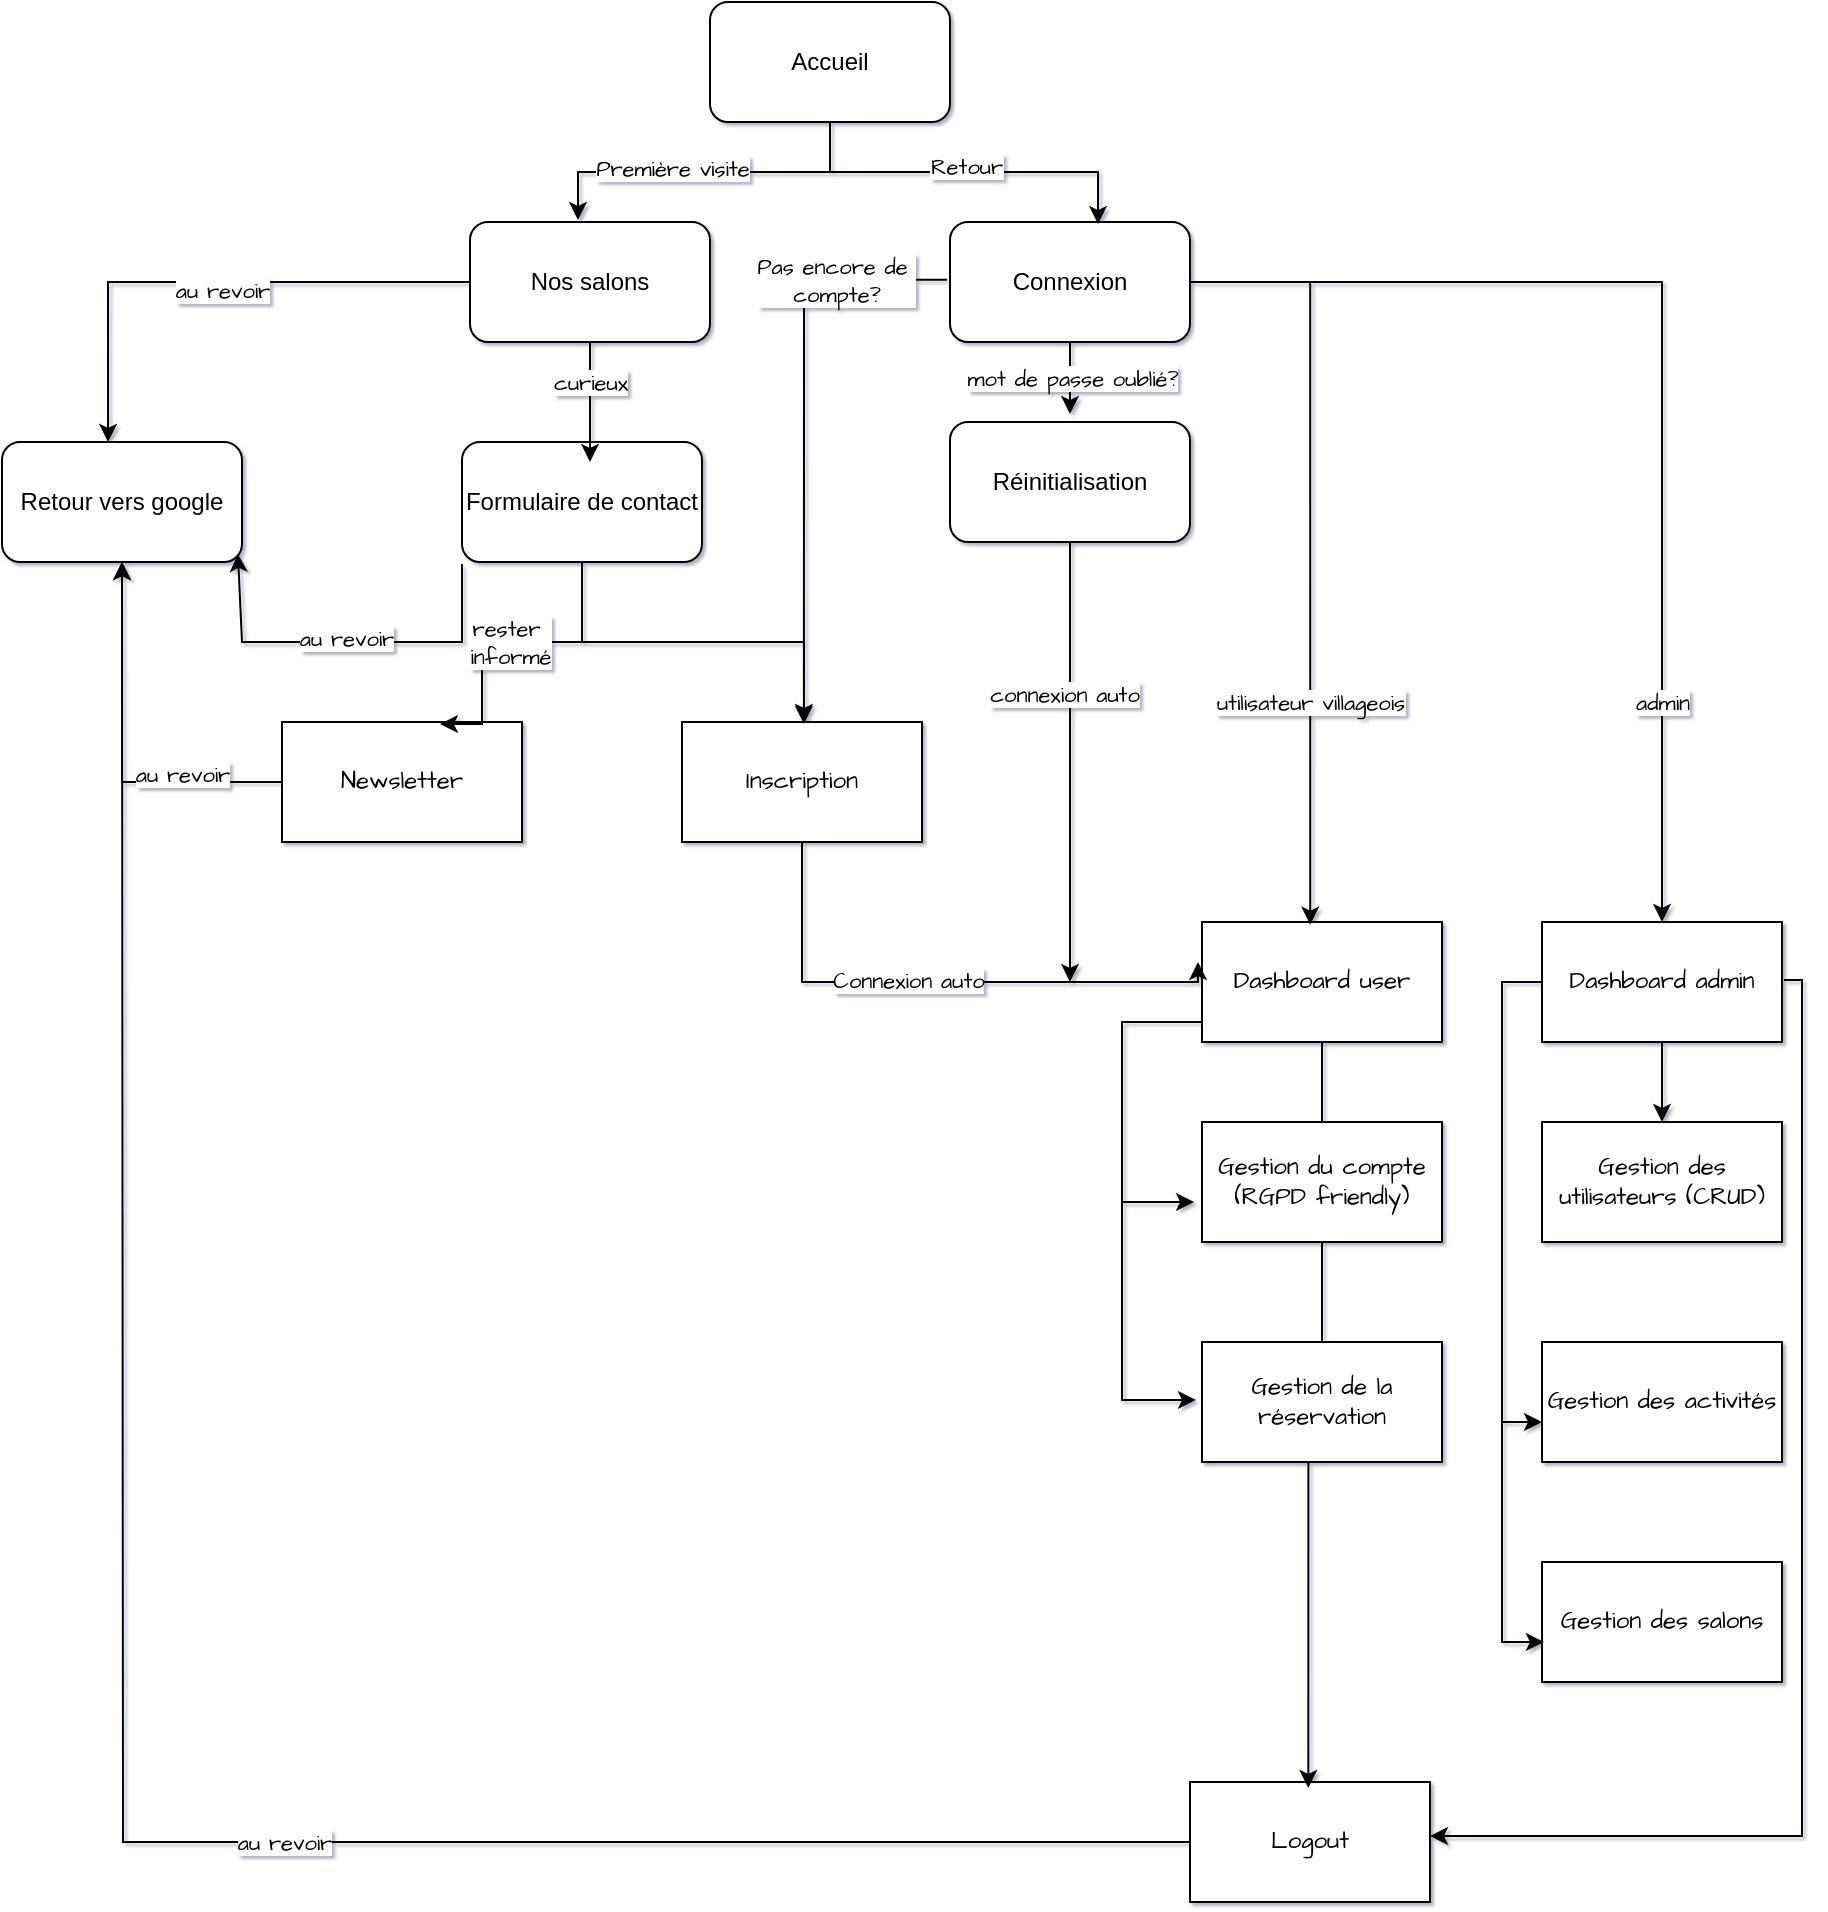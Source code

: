 <mxfile version="24.7.16">
  <diagram name="Page-1" id="25-WULsB1XZn0KNz56Bq">
    <mxGraphModel dx="1434" dy="746" grid="1" gridSize="10" guides="1" tooltips="1" connect="0" arrows="1" fold="1" page="1" pageScale="1" pageWidth="827" pageHeight="1169" background="none" math="0" shadow="1">
      <root>
        <mxCell id="0" />
        <mxCell id="1" parent="0" />
        <mxCell id="tsAvfz1E_8aqhcJ4AHxw-1" value="Accueil" style="rounded=1;whiteSpace=wrap;html=1;" vertex="1" parent="1">
          <mxGeometry x="354" y="40" width="120" height="60" as="geometry" />
        </mxCell>
        <mxCell id="tsAvfz1E_8aqhcJ4AHxw-3" value="Nos salons" style="rounded=1;whiteSpace=wrap;html=1;" vertex="1" parent="1">
          <mxGeometry x="234" y="150" width="120" height="60" as="geometry" />
        </mxCell>
        <mxCell id="tsAvfz1E_8aqhcJ4AHxw-4" value="Connexion" style="rounded=1;whiteSpace=wrap;html=1;" vertex="1" parent="1">
          <mxGeometry x="474" y="150" width="120" height="60" as="geometry" />
        </mxCell>
        <mxCell id="tsAvfz1E_8aqhcJ4AHxw-9" value="Retour vers google" style="rounded=1;whiteSpace=wrap;html=1;" vertex="1" parent="1">
          <mxGeometry y="260" width="120" height="60" as="geometry" />
        </mxCell>
        <mxCell id="tsAvfz1E_8aqhcJ4AHxw-10" value="Formulaire de contact" style="rounded=1;whiteSpace=wrap;html=1;" vertex="1" parent="1">
          <mxGeometry x="230" y="260" width="120" height="60" as="geometry" />
        </mxCell>
        <mxCell id="tsAvfz1E_8aqhcJ4AHxw-44" style="edgeStyle=orthogonalEdgeStyle;rounded=0;hachureGap=4;orthogonalLoop=1;jettySize=auto;html=1;fontFamily=Architects Daughter;fontSource=https%3A%2F%2Ffonts.googleapis.com%2Fcss%3Ffamily%3DArchitects%2BDaughter;" edge="1" parent="1" source="tsAvfz1E_8aqhcJ4AHxw-18">
          <mxGeometry relative="1" as="geometry">
            <mxPoint x="534.0" y="530" as="targetPoint" />
          </mxGeometry>
        </mxCell>
        <mxCell id="tsAvfz1E_8aqhcJ4AHxw-85" value="connexion auto" style="edgeLabel;html=1;align=center;verticalAlign=middle;resizable=0;points=[];hachureGap=4;fontFamily=Architects Daughter;fontSource=https%3A%2F%2Ffonts.googleapis.com%2Fcss%3Ffamily%3DArchitects%2BDaughter;" vertex="1" connectable="0" parent="tsAvfz1E_8aqhcJ4AHxw-44">
          <mxGeometry x="-0.311" y="-3" relative="1" as="geometry">
            <mxPoint as="offset" />
          </mxGeometry>
        </mxCell>
        <mxCell id="tsAvfz1E_8aqhcJ4AHxw-18" value="Réinitialisation" style="rounded=1;whiteSpace=wrap;html=1;" vertex="1" parent="1">
          <mxGeometry x="474" y="250" width="120" height="60" as="geometry" />
        </mxCell>
        <mxCell id="tsAvfz1E_8aqhcJ4AHxw-23" value="" style="endArrow=classic;html=1;rounded=0;hachureGap=4;fontFamily=Architects Daughter;fontSource=https%3A%2F%2Ffonts.googleapis.com%2Fcss%3Ffamily%3DArchitects%2BDaughter;entryX=0.983;entryY=0.933;entryDx=0;entryDy=0;entryPerimeter=0;" edge="1" parent="1" target="tsAvfz1E_8aqhcJ4AHxw-9">
          <mxGeometry width="50" height="50" relative="1" as="geometry">
            <mxPoint x="230" y="321" as="sourcePoint" />
            <mxPoint x="440" y="260" as="targetPoint" />
            <Array as="points">
              <mxPoint x="230" y="360" />
              <mxPoint x="120" y="360" />
            </Array>
          </mxGeometry>
        </mxCell>
        <mxCell id="tsAvfz1E_8aqhcJ4AHxw-66" value="au revoir" style="edgeLabel;html=1;align=center;verticalAlign=middle;resizable=0;points=[];hachureGap=4;fontFamily=Architects Daughter;fontSource=https%3A%2F%2Ffonts.googleapis.com%2Fcss%3Ffamily%3DArchitects%2BDaughter;" vertex="1" connectable="0" parent="tsAvfz1E_8aqhcJ4AHxw-23">
          <mxGeometry x="0.005" y="-2" relative="1" as="geometry">
            <mxPoint as="offset" />
          </mxGeometry>
        </mxCell>
        <mxCell id="tsAvfz1E_8aqhcJ4AHxw-29" style="edgeStyle=orthogonalEdgeStyle;rounded=0;hachureGap=4;orthogonalLoop=1;jettySize=auto;html=1;fontFamily=Architects Daughter;fontSource=https%3A%2F%2Ffonts.googleapis.com%2Fcss%3Ffamily%3DArchitects%2BDaughter;" edge="1" parent="1" source="tsAvfz1E_8aqhcJ4AHxw-27" target="tsAvfz1E_8aqhcJ4AHxw-9">
          <mxGeometry relative="1" as="geometry" />
        </mxCell>
        <mxCell id="tsAvfz1E_8aqhcJ4AHxw-72" value="au revoir" style="edgeLabel;html=1;align=center;verticalAlign=middle;resizable=0;points=[];hachureGap=4;fontFamily=Architects Daughter;fontSource=https%3A%2F%2Ffonts.googleapis.com%2Fcss%3Ffamily%3DArchitects%2BDaughter;" vertex="1" connectable="0" parent="tsAvfz1E_8aqhcJ4AHxw-29">
          <mxGeometry x="-0.474" y="-4" relative="1" as="geometry">
            <mxPoint as="offset" />
          </mxGeometry>
        </mxCell>
        <mxCell id="tsAvfz1E_8aqhcJ4AHxw-27" value="Newsletter" style="rounded=0;whiteSpace=wrap;html=1;hachureGap=4;fontFamily=Architects Daughter;fontSource=https%3A%2F%2Ffonts.googleapis.com%2Fcss%3Ffamily%3DArchitects%2BDaughter;" vertex="1" parent="1">
          <mxGeometry x="140" y="400" width="120" height="60" as="geometry" />
        </mxCell>
        <mxCell id="tsAvfz1E_8aqhcJ4AHxw-28" value="Inscription" style="rounded=0;whiteSpace=wrap;html=1;hachureGap=4;fontFamily=Architects Daughter;fontSource=https%3A%2F%2Ffonts.googleapis.com%2Fcss%3Ffamily%3DArchitects%2BDaughter;" vertex="1" parent="1">
          <mxGeometry x="340" y="400" width="120" height="60" as="geometry" />
        </mxCell>
        <mxCell id="tsAvfz1E_8aqhcJ4AHxw-33" style="edgeStyle=orthogonalEdgeStyle;rounded=0;hachureGap=4;orthogonalLoop=1;jettySize=auto;html=1;entryX=0.508;entryY=0;entryDx=0;entryDy=0;entryPerimeter=0;fontFamily=Architects Daughter;fontSource=https%3A%2F%2Ffonts.googleapis.com%2Fcss%3Ffamily%3DArchitects%2BDaughter;exitX=-0.012;exitY=0.481;exitDx=0;exitDy=0;exitPerimeter=0;" edge="1" parent="1" source="tsAvfz1E_8aqhcJ4AHxw-4" target="tsAvfz1E_8aqhcJ4AHxw-28">
          <mxGeometry relative="1" as="geometry">
            <mxPoint x="470" y="290.0" as="sourcePoint" />
          </mxGeometry>
        </mxCell>
        <mxCell id="tsAvfz1E_8aqhcJ4AHxw-61" value="Pas encore de&amp;nbsp;&lt;div&gt;compte?&lt;/div&gt;" style="edgeLabel;html=1;align=center;verticalAlign=middle;resizable=0;points=[];hachureGap=4;fontFamily=Architects Daughter;fontSource=https%3A%2F%2Ffonts.googleapis.com%2Fcss%3Ffamily%3DArchitects%2BDaughter;" vertex="1" connectable="0" parent="tsAvfz1E_8aqhcJ4AHxw-33">
          <mxGeometry x="-0.62" relative="1" as="geometry">
            <mxPoint as="offset" />
          </mxGeometry>
        </mxCell>
        <mxCell id="tsAvfz1E_8aqhcJ4AHxw-36" value="Dashboard user" style="rounded=0;whiteSpace=wrap;html=1;hachureGap=4;fontFamily=Architects Daughter;fontSource=https%3A%2F%2Ffonts.googleapis.com%2Fcss%3Ffamily%3DArchitects%2BDaughter;" vertex="1" parent="1">
          <mxGeometry x="600" y="500" width="120" height="60" as="geometry" />
        </mxCell>
        <mxCell id="tsAvfz1E_8aqhcJ4AHxw-37" style="edgeStyle=orthogonalEdgeStyle;rounded=0;hachureGap=4;orthogonalLoop=1;jettySize=auto;html=1;fontFamily=Architects Daughter;fontSource=https%3A%2F%2Ffonts.googleapis.com%2Fcss%3Ffamily%3DArchitects%2BDaughter;" edge="1" parent="1" source="tsAvfz1E_8aqhcJ4AHxw-4">
          <mxGeometry relative="1" as="geometry">
            <mxPoint x="534" y="246" as="targetPoint" />
          </mxGeometry>
        </mxCell>
        <mxCell id="tsAvfz1E_8aqhcJ4AHxw-84" value="mot de passe oublié?" style="edgeLabel;html=1;align=center;verticalAlign=middle;resizable=0;points=[];hachureGap=4;fontFamily=Architects Daughter;fontSource=https%3A%2F%2Ffonts.googleapis.com%2Fcss%3Ffamily%3DArchitects%2BDaughter;" vertex="1" connectable="0" parent="tsAvfz1E_8aqhcJ4AHxw-37">
          <mxGeometry x="-0.123" y="1" relative="1" as="geometry">
            <mxPoint y="2" as="offset" />
          </mxGeometry>
        </mxCell>
        <mxCell id="tsAvfz1E_8aqhcJ4AHxw-38" style="edgeStyle=orthogonalEdgeStyle;rounded=0;hachureGap=4;orthogonalLoop=1;jettySize=auto;html=1;entryX=0.451;entryY=0.022;entryDx=0;entryDy=0;entryPerimeter=0;fontFamily=Architects Daughter;fontSource=https%3A%2F%2Ffonts.googleapis.com%2Fcss%3Ffamily%3DArchitects%2BDaughter;" edge="1" parent="1" source="tsAvfz1E_8aqhcJ4AHxw-4" target="tsAvfz1E_8aqhcJ4AHxw-36">
          <mxGeometry relative="1" as="geometry" />
        </mxCell>
        <mxCell id="tsAvfz1E_8aqhcJ4AHxw-82" value="utilisateur villageois" style="edgeLabel;html=1;align=center;verticalAlign=middle;resizable=0;points=[];hachureGap=4;fontFamily=Architects Daughter;fontSource=https%3A%2F%2Ffonts.googleapis.com%2Fcss%3Ffamily%3DArchitects%2BDaughter;" vertex="1" connectable="0" parent="tsAvfz1E_8aqhcJ4AHxw-38">
          <mxGeometry x="-0.019" y="-4" relative="1" as="geometry">
            <mxPoint x="4" y="83" as="offset" />
          </mxGeometry>
        </mxCell>
        <mxCell id="tsAvfz1E_8aqhcJ4AHxw-77" style="edgeStyle=orthogonalEdgeStyle;rounded=0;hachureGap=4;orthogonalLoop=1;jettySize=auto;html=1;fontFamily=Architects Daughter;fontSource=https%3A%2F%2Ffonts.googleapis.com%2Fcss%3Ffamily%3DArchitects%2BDaughter;" edge="1" parent="1" source="tsAvfz1E_8aqhcJ4AHxw-40" target="tsAvfz1E_8aqhcJ4AHxw-74">
          <mxGeometry relative="1" as="geometry" />
        </mxCell>
        <mxCell id="tsAvfz1E_8aqhcJ4AHxw-40" value="Dashboard admin" style="rounded=0;whiteSpace=wrap;html=1;hachureGap=4;fontFamily=Architects Daughter;fontSource=https%3A%2F%2Ffonts.googleapis.com%2Fcss%3Ffamily%3DArchitects%2BDaughter;" vertex="1" parent="1">
          <mxGeometry x="770" y="500" width="120" height="60" as="geometry" />
        </mxCell>
        <mxCell id="tsAvfz1E_8aqhcJ4AHxw-41" style="edgeStyle=orthogonalEdgeStyle;rounded=0;hachureGap=4;orthogonalLoop=1;jettySize=auto;html=1;entryX=0.5;entryY=0;entryDx=0;entryDy=0;entryPerimeter=0;fontFamily=Architects Daughter;fontSource=https%3A%2F%2Ffonts.googleapis.com%2Fcss%3Ffamily%3DArchitects%2BDaughter;" edge="1" parent="1" source="tsAvfz1E_8aqhcJ4AHxw-4" target="tsAvfz1E_8aqhcJ4AHxw-40">
          <mxGeometry relative="1" as="geometry" />
        </mxCell>
        <mxCell id="tsAvfz1E_8aqhcJ4AHxw-83" value="admin" style="edgeLabel;html=1;align=center;verticalAlign=middle;resizable=0;points=[];hachureGap=4;fontFamily=Architects Daughter;fontSource=https%3A%2F%2Ffonts.googleapis.com%2Fcss%3Ffamily%3DArchitects%2BDaughter;" vertex="1" connectable="0" parent="tsAvfz1E_8aqhcJ4AHxw-41">
          <mxGeometry x="0.385" y="2" relative="1" as="geometry">
            <mxPoint x="-2" y="61" as="offset" />
          </mxGeometry>
        </mxCell>
        <mxCell id="tsAvfz1E_8aqhcJ4AHxw-49" style="edgeStyle=orthogonalEdgeStyle;rounded=0;hachureGap=4;orthogonalLoop=1;jettySize=auto;html=1;fontFamily=Architects Daughter;fontSource=https%3A%2F%2Ffonts.googleapis.com%2Fcss%3Ffamily%3DArchitects%2BDaughter;" edge="1" parent="1" source="tsAvfz1E_8aqhcJ4AHxw-45">
          <mxGeometry relative="1" as="geometry">
            <mxPoint x="60" y="320.0" as="targetPoint" />
          </mxGeometry>
        </mxCell>
        <mxCell id="tsAvfz1E_8aqhcJ4AHxw-73" value="au revoir" style="edgeLabel;html=1;align=center;verticalAlign=middle;resizable=0;points=[];hachureGap=4;fontFamily=Architects Daughter;fontSource=https%3A%2F%2Ffonts.googleapis.com%2Fcss%3Ffamily%3DArchitects%2BDaughter;" vertex="1" connectable="0" parent="tsAvfz1E_8aqhcJ4AHxw-49">
          <mxGeometry x="-0.227" relative="1" as="geometry">
            <mxPoint as="offset" />
          </mxGeometry>
        </mxCell>
        <mxCell id="tsAvfz1E_8aqhcJ4AHxw-45" value="Logout" style="rounded=0;whiteSpace=wrap;html=1;hachureGap=4;fontFamily=Architects Daughter;fontSource=https%3A%2F%2Ffonts.googleapis.com%2Fcss%3Ffamily%3DArchitects%2BDaughter;" vertex="1" parent="1">
          <mxGeometry x="594" y="930" width="120" height="60" as="geometry" />
        </mxCell>
        <mxCell id="tsAvfz1E_8aqhcJ4AHxw-46" style="edgeStyle=orthogonalEdgeStyle;rounded=0;hachureGap=4;orthogonalLoop=1;jettySize=auto;html=1;entryX=0.493;entryY=0.05;entryDx=0;entryDy=0;entryPerimeter=0;fontFamily=Architects Daughter;fontSource=https%3A%2F%2Ffonts.googleapis.com%2Fcss%3Ffamily%3DArchitects%2BDaughter;" edge="1" parent="1" source="tsAvfz1E_8aqhcJ4AHxw-36" target="tsAvfz1E_8aqhcJ4AHxw-45">
          <mxGeometry relative="1" as="geometry">
            <Array as="points">
              <mxPoint x="660" y="750" />
              <mxPoint x="653" y="750" />
            </Array>
          </mxGeometry>
        </mxCell>
        <mxCell id="tsAvfz1E_8aqhcJ4AHxw-50" value="Gestion du compte (RGPD friendly)" style="rounded=0;whiteSpace=wrap;html=1;hachureGap=4;fontFamily=Architects Daughter;fontSource=https%3A%2F%2Ffonts.googleapis.com%2Fcss%3Ffamily%3DArchitects%2BDaughter;" vertex="1" parent="1">
          <mxGeometry x="600" y="600" width="120" height="60" as="geometry" />
        </mxCell>
        <mxCell id="tsAvfz1E_8aqhcJ4AHxw-51" value="Gestion de la réservation" style="rounded=0;whiteSpace=wrap;html=1;hachureGap=4;fontFamily=Architects Daughter;fontSource=https%3A%2F%2Ffonts.googleapis.com%2Fcss%3Ffamily%3DArchitects%2BDaughter;" vertex="1" parent="1">
          <mxGeometry x="600" y="710" width="120" height="60" as="geometry" />
        </mxCell>
        <mxCell id="tsAvfz1E_8aqhcJ4AHxw-52" style="edgeStyle=orthogonalEdgeStyle;rounded=0;hachureGap=4;orthogonalLoop=1;jettySize=auto;html=1;fontFamily=Architects Daughter;fontSource=https%3A%2F%2Ffonts.googleapis.com%2Fcss%3Ffamily%3DArchitects%2BDaughter;entryX=-0.033;entryY=0.667;entryDx=0;entryDy=0;entryPerimeter=0;" edge="1" parent="1" target="tsAvfz1E_8aqhcJ4AHxw-50">
          <mxGeometry relative="1" as="geometry">
            <mxPoint x="600" y="539" as="sourcePoint" />
            <mxPoint x="596" y="770" as="targetPoint" />
            <Array as="points">
              <mxPoint x="600" y="550" />
              <mxPoint x="560" y="550" />
              <mxPoint x="560" y="640" />
            </Array>
          </mxGeometry>
        </mxCell>
        <mxCell id="tsAvfz1E_8aqhcJ4AHxw-53" style="edgeStyle=orthogonalEdgeStyle;rounded=0;hachureGap=4;orthogonalLoop=1;jettySize=auto;html=1;fontFamily=Architects Daughter;fontSource=https%3A%2F%2Ffonts.googleapis.com%2Fcss%3Ffamily%3DArchitects%2BDaughter;entryX=-0.025;entryY=0.483;entryDx=0;entryDy=0;entryPerimeter=0;" edge="1" parent="1" target="tsAvfz1E_8aqhcJ4AHxw-51">
          <mxGeometry relative="1" as="geometry">
            <mxPoint x="600" y="550" as="sourcePoint" />
            <mxPoint x="606" y="861" as="targetPoint" />
            <Array as="points">
              <mxPoint x="560" y="550" />
              <mxPoint x="560" y="739" />
            </Array>
          </mxGeometry>
        </mxCell>
        <mxCell id="tsAvfz1E_8aqhcJ4AHxw-54" style="edgeStyle=orthogonalEdgeStyle;rounded=0;hachureGap=4;orthogonalLoop=1;jettySize=auto;html=1;entryX=1;entryY=0.45;entryDx=0;entryDy=0;entryPerimeter=0;fontFamily=Architects Daughter;fontSource=https%3A%2F%2Ffonts.googleapis.com%2Fcss%3Ffamily%3DArchitects%2BDaughter;exitX=1.008;exitY=0.483;exitDx=0;exitDy=0;exitPerimeter=0;" edge="1" parent="1" source="tsAvfz1E_8aqhcJ4AHxw-40" target="tsAvfz1E_8aqhcJ4AHxw-45">
          <mxGeometry relative="1" as="geometry">
            <mxPoint x="884" y="510" as="sourcePoint" />
            <mxPoint x="770.04" y="815" as="targetPoint" />
            <Array as="points">
              <mxPoint x="900" y="529" />
              <mxPoint x="900" y="957" />
            </Array>
          </mxGeometry>
        </mxCell>
        <mxCell id="tsAvfz1E_8aqhcJ4AHxw-55" style="edgeStyle=orthogonalEdgeStyle;rounded=0;hachureGap=4;orthogonalLoop=1;jettySize=auto;html=1;fontFamily=Architects Daughter;fontSource=https%3A%2F%2Ffonts.googleapis.com%2Fcss%3Ffamily%3DArchitects%2BDaughter;" edge="1" parent="1" source="tsAvfz1E_8aqhcJ4AHxw-28">
          <mxGeometry relative="1" as="geometry">
            <mxPoint x="598" y="520" as="targetPoint" />
            <Array as="points">
              <mxPoint x="400" y="530" />
              <mxPoint x="598" y="530" />
            </Array>
          </mxGeometry>
        </mxCell>
        <mxCell id="tsAvfz1E_8aqhcJ4AHxw-56" value="Connexion auto" style="edgeLabel;html=1;align=center;verticalAlign=middle;resizable=0;points=[];hachureGap=4;fontFamily=Architects Daughter;fontSource=https%3A%2F%2Ffonts.googleapis.com%2Fcss%3Ffamily%3DArchitects%2BDaughter;" vertex="1" connectable="0" parent="tsAvfz1E_8aqhcJ4AHxw-55">
          <mxGeometry x="-0.115" y="1" relative="1" as="geometry">
            <mxPoint as="offset" />
          </mxGeometry>
        </mxCell>
        <mxCell id="tsAvfz1E_8aqhcJ4AHxw-57" style="edgeStyle=orthogonalEdgeStyle;rounded=0;hachureGap=4;orthogonalLoop=1;jettySize=auto;html=1;fontFamily=Architects Daughter;fontSource=https%3A%2F%2Ffonts.googleapis.com%2Fcss%3Ffamily%3DArchitects%2BDaughter;" edge="1" parent="1" source="tsAvfz1E_8aqhcJ4AHxw-3">
          <mxGeometry relative="1" as="geometry">
            <mxPoint x="294" y="270" as="targetPoint" />
          </mxGeometry>
        </mxCell>
        <mxCell id="tsAvfz1E_8aqhcJ4AHxw-65" value="curieux" style="edgeLabel;html=1;align=center;verticalAlign=middle;resizable=0;points=[];hachureGap=4;fontFamily=Architects Daughter;fontSource=https%3A%2F%2Ffonts.googleapis.com%2Fcss%3Ffamily%3DArchitects%2BDaughter;" vertex="1" connectable="0" parent="tsAvfz1E_8aqhcJ4AHxw-57">
          <mxGeometry x="-0.339" relative="1" as="geometry">
            <mxPoint as="offset" />
          </mxGeometry>
        </mxCell>
        <mxCell id="tsAvfz1E_8aqhcJ4AHxw-58" style="edgeStyle=orthogonalEdgeStyle;rounded=0;hachureGap=4;orthogonalLoop=1;jettySize=auto;html=1;entryX=0.442;entryY=0;entryDx=0;entryDy=0;entryPerimeter=0;fontFamily=Architects Daughter;fontSource=https%3A%2F%2Ffonts.googleapis.com%2Fcss%3Ffamily%3DArchitects%2BDaughter;" edge="1" parent="1" source="tsAvfz1E_8aqhcJ4AHxw-3" target="tsAvfz1E_8aqhcJ4AHxw-9">
          <mxGeometry relative="1" as="geometry" />
        </mxCell>
        <mxCell id="tsAvfz1E_8aqhcJ4AHxw-64" value="au revoir" style="edgeLabel;html=1;align=center;verticalAlign=middle;resizable=0;points=[];hachureGap=4;fontFamily=Architects Daughter;fontSource=https%3A%2F%2Ffonts.googleapis.com%2Fcss%3Ffamily%3DArchitects%2BDaughter;" vertex="1" connectable="0" parent="tsAvfz1E_8aqhcJ4AHxw-58">
          <mxGeometry x="-0.05" y="4" relative="1" as="geometry">
            <mxPoint as="offset" />
          </mxGeometry>
        </mxCell>
        <mxCell id="tsAvfz1E_8aqhcJ4AHxw-59" style="edgeStyle=orthogonalEdgeStyle;rounded=0;hachureGap=4;orthogonalLoop=1;jettySize=auto;html=1;entryX=0.617;entryY=0.017;entryDx=0;entryDy=0;entryPerimeter=0;fontFamily=Architects Daughter;fontSource=https%3A%2F%2Ffonts.googleapis.com%2Fcss%3Ffamily%3DArchitects%2BDaughter;" edge="1" parent="1" source="tsAvfz1E_8aqhcJ4AHxw-1" target="tsAvfz1E_8aqhcJ4AHxw-4">
          <mxGeometry relative="1" as="geometry" />
        </mxCell>
        <mxCell id="tsAvfz1E_8aqhcJ4AHxw-63" value="Retour" style="edgeLabel;html=1;align=center;verticalAlign=middle;resizable=0;points=[];hachureGap=4;fontFamily=Architects Daughter;fontSource=https%3A%2F%2Ffonts.googleapis.com%2Fcss%3Ffamily%3DArchitects%2BDaughter;" vertex="1" connectable="0" parent="tsAvfz1E_8aqhcJ4AHxw-59">
          <mxGeometry x="0.005" y="3" relative="1" as="geometry">
            <mxPoint as="offset" />
          </mxGeometry>
        </mxCell>
        <mxCell id="tsAvfz1E_8aqhcJ4AHxw-60" style="edgeStyle=orthogonalEdgeStyle;rounded=0;hachureGap=4;orthogonalLoop=1;jettySize=auto;html=1;entryX=0.45;entryY=-0.017;entryDx=0;entryDy=0;entryPerimeter=0;fontFamily=Architects Daughter;fontSource=https%3A%2F%2Ffonts.googleapis.com%2Fcss%3Ffamily%3DArchitects%2BDaughter;" edge="1" parent="1" source="tsAvfz1E_8aqhcJ4AHxw-1" target="tsAvfz1E_8aqhcJ4AHxw-3">
          <mxGeometry relative="1" as="geometry" />
        </mxCell>
        <mxCell id="tsAvfz1E_8aqhcJ4AHxw-62" value="Première visite" style="edgeLabel;html=1;align=center;verticalAlign=middle;resizable=0;points=[];hachureGap=4;fontFamily=Architects Daughter;fontSource=https%3A%2F%2Ffonts.googleapis.com%2Fcss%3Ffamily%3DArchitects%2BDaughter;" vertex="1" connectable="0" parent="tsAvfz1E_8aqhcJ4AHxw-60">
          <mxGeometry x="0.189" y="-2" relative="1" as="geometry">
            <mxPoint as="offset" />
          </mxGeometry>
        </mxCell>
        <mxCell id="tsAvfz1E_8aqhcJ4AHxw-68" style="edgeStyle=orthogonalEdgeStyle;rounded=0;hachureGap=4;orthogonalLoop=1;jettySize=auto;html=1;entryX=0.508;entryY=0.017;entryDx=0;entryDy=0;entryPerimeter=0;fontFamily=Architects Daughter;fontSource=https%3A%2F%2Ffonts.googleapis.com%2Fcss%3Ffamily%3DArchitects%2BDaughter;" edge="1" parent="1" source="tsAvfz1E_8aqhcJ4AHxw-10" target="tsAvfz1E_8aqhcJ4AHxw-28">
          <mxGeometry relative="1" as="geometry" />
        </mxCell>
        <mxCell id="tsAvfz1E_8aqhcJ4AHxw-69" style="edgeStyle=orthogonalEdgeStyle;rounded=0;hachureGap=4;orthogonalLoop=1;jettySize=auto;html=1;entryX=0.658;entryY=0.017;entryDx=0;entryDy=0;entryPerimeter=0;fontFamily=Architects Daughter;fontSource=https%3A%2F%2Ffonts.googleapis.com%2Fcss%3Ffamily%3DArchitects%2BDaughter;" edge="1" parent="1" source="tsAvfz1E_8aqhcJ4AHxw-10" target="tsAvfz1E_8aqhcJ4AHxw-27">
          <mxGeometry relative="1" as="geometry">
            <Array as="points">
              <mxPoint x="290" y="360" />
              <mxPoint x="240" y="360" />
              <mxPoint x="240" y="401" />
            </Array>
          </mxGeometry>
        </mxCell>
        <mxCell id="tsAvfz1E_8aqhcJ4AHxw-70" value="rester&amp;nbsp;&lt;div&gt;informé&lt;/div&gt;" style="edgeLabel;html=1;align=center;verticalAlign=middle;resizable=0;points=[];hachureGap=4;fontFamily=Architects Daughter;fontSource=https%3A%2F%2Ffonts.googleapis.com%2Fcss%3Ffamily%3DArchitects%2BDaughter;" vertex="1" connectable="0" parent="tsAvfz1E_8aqhcJ4AHxw-69">
          <mxGeometry x="-0.0" relative="1" as="geometry">
            <mxPoint as="offset" />
          </mxGeometry>
        </mxCell>
        <mxCell id="tsAvfz1E_8aqhcJ4AHxw-74" value="Gestion des utilisateurs (CRUD)" style="rounded=0;whiteSpace=wrap;html=1;hachureGap=4;fontFamily=Architects Daughter;fontSource=https%3A%2F%2Ffonts.googleapis.com%2Fcss%3Ffamily%3DArchitects%2BDaughter;" vertex="1" parent="1">
          <mxGeometry x="770" y="600" width="120" height="60" as="geometry" />
        </mxCell>
        <mxCell id="tsAvfz1E_8aqhcJ4AHxw-75" value="Gestion des activités" style="rounded=0;whiteSpace=wrap;html=1;hachureGap=4;fontFamily=Architects Daughter;fontSource=https%3A%2F%2Ffonts.googleapis.com%2Fcss%3Ffamily%3DArchitects%2BDaughter;" vertex="1" parent="1">
          <mxGeometry x="770" y="710" width="120" height="60" as="geometry" />
        </mxCell>
        <mxCell id="tsAvfz1E_8aqhcJ4AHxw-76" value="Gestion des salons" style="rounded=0;whiteSpace=wrap;html=1;hachureGap=4;fontFamily=Architects Daughter;fontSource=https%3A%2F%2Ffonts.googleapis.com%2Fcss%3Ffamily%3DArchitects%2BDaughter;" vertex="1" parent="1">
          <mxGeometry x="770" y="820" width="120" height="60" as="geometry" />
        </mxCell>
        <mxCell id="tsAvfz1E_8aqhcJ4AHxw-79" style="edgeStyle=orthogonalEdgeStyle;rounded=0;hachureGap=4;orthogonalLoop=1;jettySize=auto;html=1;entryX=0;entryY=0.667;entryDx=0;entryDy=0;entryPerimeter=0;fontFamily=Architects Daughter;fontSource=https%3A%2F%2Ffonts.googleapis.com%2Fcss%3Ffamily%3DArchitects%2BDaughter;" edge="1" parent="1" source="tsAvfz1E_8aqhcJ4AHxw-40" target="tsAvfz1E_8aqhcJ4AHxw-75">
          <mxGeometry relative="1" as="geometry">
            <Array as="points">
              <mxPoint x="750" y="530" />
              <mxPoint x="750" y="750" />
            </Array>
          </mxGeometry>
        </mxCell>
        <mxCell id="tsAvfz1E_8aqhcJ4AHxw-81" style="edgeStyle=orthogonalEdgeStyle;rounded=0;hachureGap=4;orthogonalLoop=1;jettySize=auto;html=1;entryX=0.008;entryY=0.667;entryDx=0;entryDy=0;entryPerimeter=0;fontFamily=Architects Daughter;fontSource=https%3A%2F%2Ffonts.googleapis.com%2Fcss%3Ffamily%3DArchitects%2BDaughter;" edge="1" parent="1" source="tsAvfz1E_8aqhcJ4AHxw-40" target="tsAvfz1E_8aqhcJ4AHxw-76">
          <mxGeometry relative="1" as="geometry">
            <Array as="points">
              <mxPoint x="750" y="530" />
              <mxPoint x="750" y="860" />
            </Array>
          </mxGeometry>
        </mxCell>
      </root>
    </mxGraphModel>
  </diagram>
</mxfile>
